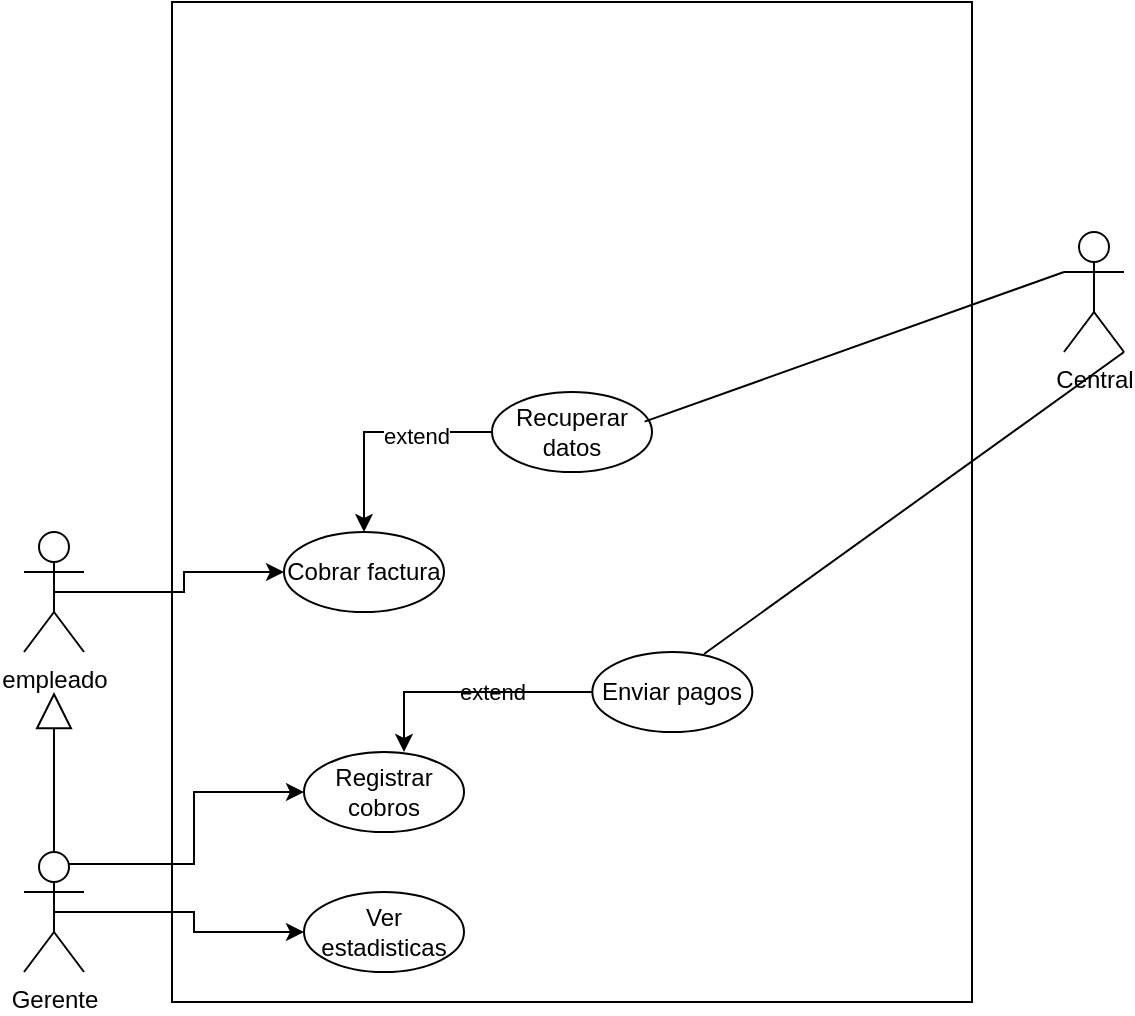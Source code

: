 <mxfile version="28.1.2">
  <diagram name="Página-1" id="sC71UwRwQccqJ4tu4v_8">
    <mxGraphModel dx="1665" dy="859" grid="1" gridSize="10" guides="1" tooltips="1" connect="1" arrows="1" fold="1" page="1" pageScale="1" pageWidth="827" pageHeight="1169" math="0" shadow="0">
      <root>
        <mxCell id="0" />
        <mxCell id="1" parent="0" />
        <mxCell id="yoYWW2XlAhwhZTLS6u0n-26" value="" style="rounded=0;whiteSpace=wrap;html=1;movable=0;resizable=0;rotatable=0;deletable=0;editable=0;locked=1;connectable=0;" parent="1" vertex="1">
          <mxGeometry x="214" y="335" width="400" height="500" as="geometry" />
        </mxCell>
        <mxCell id="yoYWW2XlAhwhZTLS6u0n-29" style="edgeStyle=orthogonalEdgeStyle;rounded=0;orthogonalLoop=1;jettySize=auto;html=1;exitX=0.75;exitY=0.1;exitDx=0;exitDy=0;exitPerimeter=0;entryX=0;entryY=0.5;entryDx=0;entryDy=0;" parent="1" source="yoYWW2XlAhwhZTLS6u0n-31" target="yoYWW2XlAhwhZTLS6u0n-46" edge="1">
          <mxGeometry relative="1" as="geometry" />
        </mxCell>
        <mxCell id="yoYWW2XlAhwhZTLS6u0n-30" style="edgeStyle=orthogonalEdgeStyle;rounded=0;orthogonalLoop=1;jettySize=auto;html=1;exitX=0.5;exitY=0.5;exitDx=0;exitDy=0;exitPerimeter=0;entryX=0;entryY=0.5;entryDx=0;entryDy=0;" parent="1" source="yoYWW2XlAhwhZTLS6u0n-31" target="yoYWW2XlAhwhZTLS6u0n-50" edge="1">
          <mxGeometry relative="1" as="geometry" />
        </mxCell>
        <mxCell id="yoYWW2XlAhwhZTLS6u0n-31" value="Gerente" style="shape=umlActor;verticalLabelPosition=bottom;verticalAlign=top;html=1;outlineConnect=0;" parent="1" vertex="1">
          <mxGeometry x="140" y="760" width="30" height="60" as="geometry" />
        </mxCell>
        <mxCell id="yoYWW2XlAhwhZTLS6u0n-32" style="edgeStyle=orthogonalEdgeStyle;rounded=0;orthogonalLoop=1;jettySize=auto;html=1;exitX=0.5;exitY=0.5;exitDx=0;exitDy=0;exitPerimeter=0;entryX=0;entryY=0.5;entryDx=0;entryDy=0;" parent="1" source="yoYWW2XlAhwhZTLS6u0n-33" target="yoYWW2XlAhwhZTLS6u0n-38" edge="1">
          <mxGeometry relative="1" as="geometry" />
        </mxCell>
        <mxCell id="yoYWW2XlAhwhZTLS6u0n-33" value="empleado" style="shape=umlActor;verticalLabelPosition=bottom;verticalAlign=top;html=1;outlineConnect=0;" parent="1" vertex="1">
          <mxGeometry x="140" y="600" width="30" height="60" as="geometry" />
        </mxCell>
        <mxCell id="yoYWW2XlAhwhZTLS6u0n-34" value="Central" style="shape=umlActor;verticalLabelPosition=bottom;verticalAlign=top;html=1;outlineConnect=0;" parent="1" vertex="1">
          <mxGeometry x="660" y="450" width="30" height="60" as="geometry" />
        </mxCell>
        <mxCell id="yoYWW2XlAhwhZTLS6u0n-38" value="Cobrar factura" style="ellipse;whiteSpace=wrap;html=1;" parent="1" vertex="1">
          <mxGeometry x="270" y="600" width="80" height="40" as="geometry" />
        </mxCell>
        <mxCell id="yoYWW2XlAhwhZTLS6u0n-41" value="" style="endArrow=block;endSize=16;endFill=0;html=1;rounded=0;exitX=0.5;exitY=0;exitDx=0;exitDy=0;exitPerimeter=0;" parent="1" source="yoYWW2XlAhwhZTLS6u0n-31" edge="1">
          <mxGeometry width="160" relative="1" as="geometry">
            <mxPoint x="240" y="640" as="sourcePoint" />
            <mxPoint x="155" y="680" as="targetPoint" />
            <Array as="points" />
          </mxGeometry>
        </mxCell>
        <mxCell id="yoYWW2XlAhwhZTLS6u0n-46" value="Registrar cobros" style="ellipse;whiteSpace=wrap;html=1;" parent="1" vertex="1">
          <mxGeometry x="280" y="710" width="80" height="40" as="geometry" />
        </mxCell>
        <mxCell id="yoYWW2XlAhwhZTLS6u0n-50" value="Ver estadisticas" style="ellipse;whiteSpace=wrap;html=1;" parent="1" vertex="1">
          <mxGeometry x="280" y="780" width="80" height="40" as="geometry" />
        </mxCell>
        <mxCell id="yoYWW2XlAhwhZTLS6u0n-53" style="edgeStyle=orthogonalEdgeStyle;rounded=0;orthogonalLoop=1;jettySize=auto;html=1;exitX=0;exitY=0.5;exitDx=0;exitDy=0;" parent="1" source="yoYWW2XlAhwhZTLS6u0n-52" target="yoYWW2XlAhwhZTLS6u0n-38" edge="1">
          <mxGeometry relative="1" as="geometry" />
        </mxCell>
        <mxCell id="yoYWW2XlAhwhZTLS6u0n-54" value="extend" style="edgeLabel;html=1;align=center;verticalAlign=middle;resizable=0;points=[];" parent="yoYWW2XlAhwhZTLS6u0n-53" vertex="1" connectable="0">
          <mxGeometry x="-0.326" y="2" relative="1" as="geometry">
            <mxPoint as="offset" />
          </mxGeometry>
        </mxCell>
        <mxCell id="yoYWW2XlAhwhZTLS6u0n-52" value="Recuperar datos" style="ellipse;whiteSpace=wrap;html=1;" parent="1" vertex="1">
          <mxGeometry x="374" y="530" width="80" height="40" as="geometry" />
        </mxCell>
        <mxCell id="yoYWW2XlAhwhZTLS6u0n-86" value="" style="endArrow=none;html=1;rounded=0;exitX=0.954;exitY=0.371;exitDx=0;exitDy=0;exitPerimeter=0;entryX=0;entryY=0.333;entryDx=0;entryDy=0;entryPerimeter=0;" parent="1" source="yoYWW2XlAhwhZTLS6u0n-52" target="yoYWW2XlAhwhZTLS6u0n-34" edge="1">
          <mxGeometry width="50" height="50" relative="1" as="geometry">
            <mxPoint x="540" y="570" as="sourcePoint" />
            <mxPoint x="590" y="520" as="targetPoint" />
          </mxGeometry>
        </mxCell>
        <mxCell id="yoYWW2XlAhwhZTLS6u0n-87" value="extend" style="edgeLabel;html=1;align=center;verticalAlign=middle;resizable=0;points=[];" parent="1" vertex="1" connectable="0">
          <mxGeometry x="374" y="680.0" as="geometry" />
        </mxCell>
        <mxCell id="yoYWW2XlAhwhZTLS6u0n-88" value="Enviar pagos" style="ellipse;whiteSpace=wrap;html=1;" parent="1" vertex="1">
          <mxGeometry x="424.163" y="660" width="80" height="40" as="geometry" />
        </mxCell>
        <mxCell id="yoYWW2XlAhwhZTLS6u0n-90" value="" style="endArrow=none;html=1;rounded=0;exitX=0.954;exitY=0.371;exitDx=0;exitDy=0;exitPerimeter=0;entryX=1;entryY=1;entryDx=0;entryDy=0;entryPerimeter=0;" parent="1" target="yoYWW2XlAhwhZTLS6u0n-34" edge="1">
          <mxGeometry width="50" height="50" relative="1" as="geometry">
            <mxPoint x="480" y="661" as="sourcePoint" />
            <mxPoint x="690" y="600" as="targetPoint" />
          </mxGeometry>
        </mxCell>
        <mxCell id="yoYWW2XlAhwhZTLS6u0n-91" style="edgeStyle=orthogonalEdgeStyle;rounded=0;orthogonalLoop=1;jettySize=auto;html=1;exitX=0;exitY=0.5;exitDx=0;exitDy=0;entryX=0.625;entryY=0;entryDx=0;entryDy=0;entryPerimeter=0;" parent="1" source="yoYWW2XlAhwhZTLS6u0n-88" target="yoYWW2XlAhwhZTLS6u0n-46" edge="1">
          <mxGeometry relative="1" as="geometry" />
        </mxCell>
      </root>
    </mxGraphModel>
  </diagram>
</mxfile>
